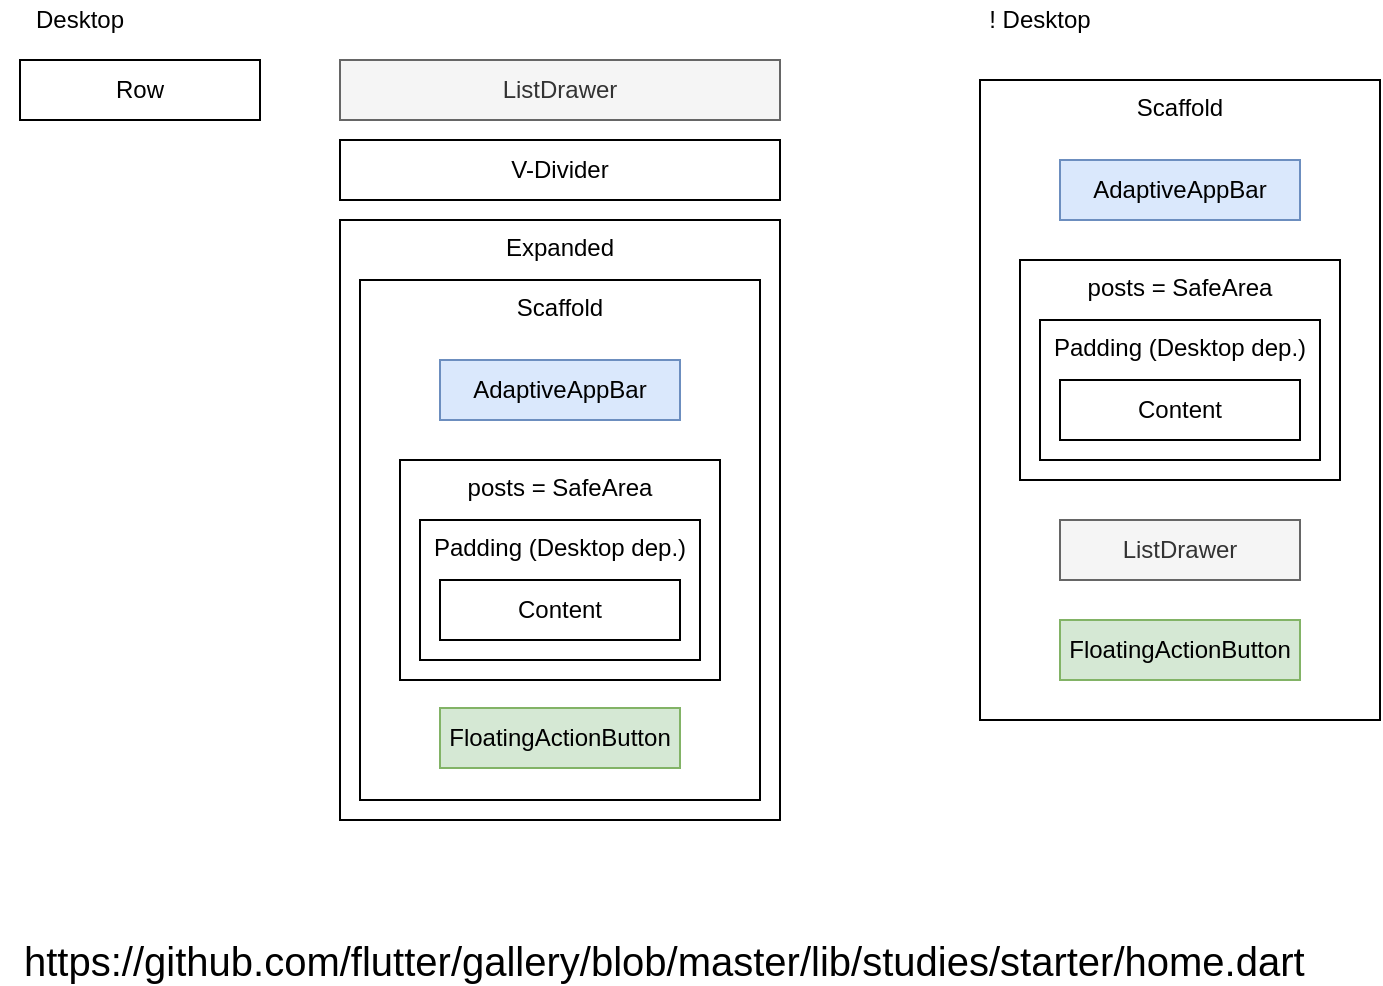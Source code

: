 <mxfile version="14.5.1" type="device"><diagram id="Up9iXn3pOdBNnguL8A0Q" name="Page-1"><mxGraphModel dx="1296" dy="1000" grid="1" gridSize="10" guides="1" tooltips="1" connect="1" arrows="1" fold="1" page="1" pageScale="1" pageWidth="827" pageHeight="583" math="0" shadow="0"><root><mxCell id="0"/><mxCell id="1" parent="0"/><mxCell id="kAC2tP04y_E7-EmFQqtw-10" value="Expanded" style="rounded=0;whiteSpace=wrap;html=1;verticalAlign=top;" vertex="1" parent="1"><mxGeometry x="200" y="140" width="220" height="300" as="geometry"/></mxCell><mxCell id="kAC2tP04y_E7-EmFQqtw-17" value="" style="group" vertex="1" connectable="0" parent="1"><mxGeometry x="210" y="170" width="200" height="260" as="geometry"/></mxCell><mxCell id="kAC2tP04y_E7-EmFQqtw-7" value="Scaffold" style="rounded=0;whiteSpace=wrap;html=1;verticalAlign=top;" vertex="1" parent="kAC2tP04y_E7-EmFQqtw-17"><mxGeometry width="200" height="260" as="geometry"/></mxCell><mxCell id="kAC2tP04y_E7-EmFQqtw-8" value="AdaptiveAppBar" style="rounded=0;whiteSpace=wrap;html=1;fillColor=#dae8fc;strokeColor=#6c8ebf;" vertex="1" parent="kAC2tP04y_E7-EmFQqtw-17"><mxGeometry x="40" y="40" width="120" height="30" as="geometry"/></mxCell><mxCell id="kAC2tP04y_E7-EmFQqtw-11" value="FloatingActionButton" style="rounded=0;whiteSpace=wrap;html=1;fillColor=#d5e8d4;strokeColor=#82b366;" vertex="1" parent="kAC2tP04y_E7-EmFQqtw-17"><mxGeometry x="40" y="214" width="120" height="30" as="geometry"/></mxCell><mxCell id="kAC2tP04y_E7-EmFQqtw-15" value="" style="group;fillColor=#d5e8d4;strokeColor=#82b366;" vertex="1" connectable="0" parent="kAC2tP04y_E7-EmFQqtw-17"><mxGeometry x="20" y="90" width="160" height="110" as="geometry"/></mxCell><mxCell id="kAC2tP04y_E7-EmFQqtw-13" value="posts = SafeArea" style="rounded=0;whiteSpace=wrap;html=1;verticalAlign=top;" vertex="1" parent="kAC2tP04y_E7-EmFQqtw-15"><mxGeometry width="160" height="110" as="geometry"/></mxCell><mxCell id="kAC2tP04y_E7-EmFQqtw-12" value="Padding (Desktop dep.)" style="rounded=0;whiteSpace=wrap;html=1;verticalAlign=top;" vertex="1" parent="kAC2tP04y_E7-EmFQqtw-15"><mxGeometry x="10" y="30" width="140" height="70" as="geometry"/></mxCell><mxCell id="kAC2tP04y_E7-EmFQqtw-14" value="Content" style="rounded=0;whiteSpace=wrap;html=1;" vertex="1" parent="kAC2tP04y_E7-EmFQqtw-15"><mxGeometry x="20" y="60" width="120" height="30" as="geometry"/></mxCell><mxCell id="kAC2tP04y_E7-EmFQqtw-18" value="" style="group;container=1;" vertex="1" connectable="0" parent="1"><mxGeometry x="520" y="70" width="200" height="320" as="geometry"/></mxCell><mxCell id="kAC2tP04y_E7-EmFQqtw-19" value="Scaffold" style="rounded=0;whiteSpace=wrap;html=1;verticalAlign=top;" vertex="1" parent="kAC2tP04y_E7-EmFQqtw-18"><mxGeometry width="200" height="320" as="geometry"/></mxCell><mxCell id="kAC2tP04y_E7-EmFQqtw-20" value="AdaptiveAppBar" style="rounded=0;whiteSpace=wrap;html=1;fillColor=#dae8fc;strokeColor=#6c8ebf;" vertex="1" parent="kAC2tP04y_E7-EmFQqtw-18"><mxGeometry x="40" y="40" width="120" height="30" as="geometry"/></mxCell><mxCell id="kAC2tP04y_E7-EmFQqtw-21" value="FloatingActionButton" style="rounded=0;whiteSpace=wrap;html=1;fillColor=#d5e8d4;strokeColor=#82b366;" vertex="1" parent="kAC2tP04y_E7-EmFQqtw-18"><mxGeometry x="40" y="270" width="120" height="30" as="geometry"/></mxCell><mxCell id="kAC2tP04y_E7-EmFQqtw-22" value="" style="group;fillColor=#d5e8d4;strokeColor=#82b366;" vertex="1" connectable="0" parent="kAC2tP04y_E7-EmFQqtw-18"><mxGeometry x="20" y="90" width="160" height="110" as="geometry"/></mxCell><mxCell id="kAC2tP04y_E7-EmFQqtw-23" value="posts = SafeArea" style="rounded=0;whiteSpace=wrap;html=1;verticalAlign=top;" vertex="1" parent="kAC2tP04y_E7-EmFQqtw-22"><mxGeometry width="160" height="110" as="geometry"/></mxCell><mxCell id="kAC2tP04y_E7-EmFQqtw-24" value="Padding (Desktop dep.)" style="rounded=0;whiteSpace=wrap;html=1;verticalAlign=top;" vertex="1" parent="kAC2tP04y_E7-EmFQqtw-22"><mxGeometry x="10" y="30" width="140" height="70" as="geometry"/></mxCell><mxCell id="kAC2tP04y_E7-EmFQqtw-25" value="Content" style="rounded=0;whiteSpace=wrap;html=1;" vertex="1" parent="kAC2tP04y_E7-EmFQqtw-22"><mxGeometry x="20" y="60" width="120" height="30" as="geometry"/></mxCell><mxCell id="kAC2tP04y_E7-EmFQqtw-28" value="ListDrawer" style="rounded=0;whiteSpace=wrap;html=1;fillColor=#f5f5f5;strokeColor=#666666;fontColor=#333333;" vertex="1" parent="1"><mxGeometry x="560" y="290" width="120" height="30" as="geometry"/></mxCell><mxCell id="kAC2tP04y_E7-EmFQqtw-2" value="! Desktop" style="text;html=1;strokeColor=none;fillColor=none;align=center;verticalAlign=middle;whiteSpace=wrap;rounded=0;" vertex="1" parent="1"><mxGeometry x="510" y="30" width="80" height="20" as="geometry"/></mxCell><mxCell id="kAC2tP04y_E7-EmFQqtw-4" value="Row" style="rounded=0;whiteSpace=wrap;html=1;" vertex="1" parent="1"><mxGeometry x="40" y="60" width="120" height="30" as="geometry"/></mxCell><mxCell id="kAC2tP04y_E7-EmFQqtw-5" value="ListDrawer" style="rounded=0;whiteSpace=wrap;html=1;fillColor=#f5f5f5;strokeColor=#666666;fontColor=#333333;" vertex="1" parent="1"><mxGeometry x="200" y="60" width="220" height="30" as="geometry"/></mxCell><mxCell id="kAC2tP04y_E7-EmFQqtw-6" value="V-Divider" style="rounded=0;whiteSpace=wrap;html=1;" vertex="1" parent="1"><mxGeometry x="200" y="100" width="220" height="30" as="geometry"/></mxCell><mxCell id="kAC2tP04y_E7-EmFQqtw-26" value="ListDrawer" style="rounded=0;whiteSpace=wrap;html=1;fillColor=#f5f5f5;strokeColor=#666666;fontColor=#333333;" vertex="1" parent="1"><mxGeometry x="560" y="290" width="120" height="30" as="geometry"/></mxCell><mxCell id="kAC2tP04y_E7-EmFQqtw-31" value="Desktop" style="text;html=1;strokeColor=none;fillColor=none;align=center;verticalAlign=middle;whiteSpace=wrap;rounded=0;" vertex="1" parent="1"><mxGeometry x="30" y="30" width="80" height="20" as="geometry"/></mxCell><mxCell id="kAC2tP04y_E7-EmFQqtw-32" value="https://github.com/flutter/gallery/blob/master/lib/studies/starter/home.dart" style="text;html=1;strokeColor=none;fillColor=none;align=left;verticalAlign=middle;whiteSpace=wrap;rounded=0;fontSize=20;" vertex="1" parent="1"><mxGeometry x="40" y="500" width="40" height="20" as="geometry"/></mxCell></root></mxGraphModel></diagram></mxfile>